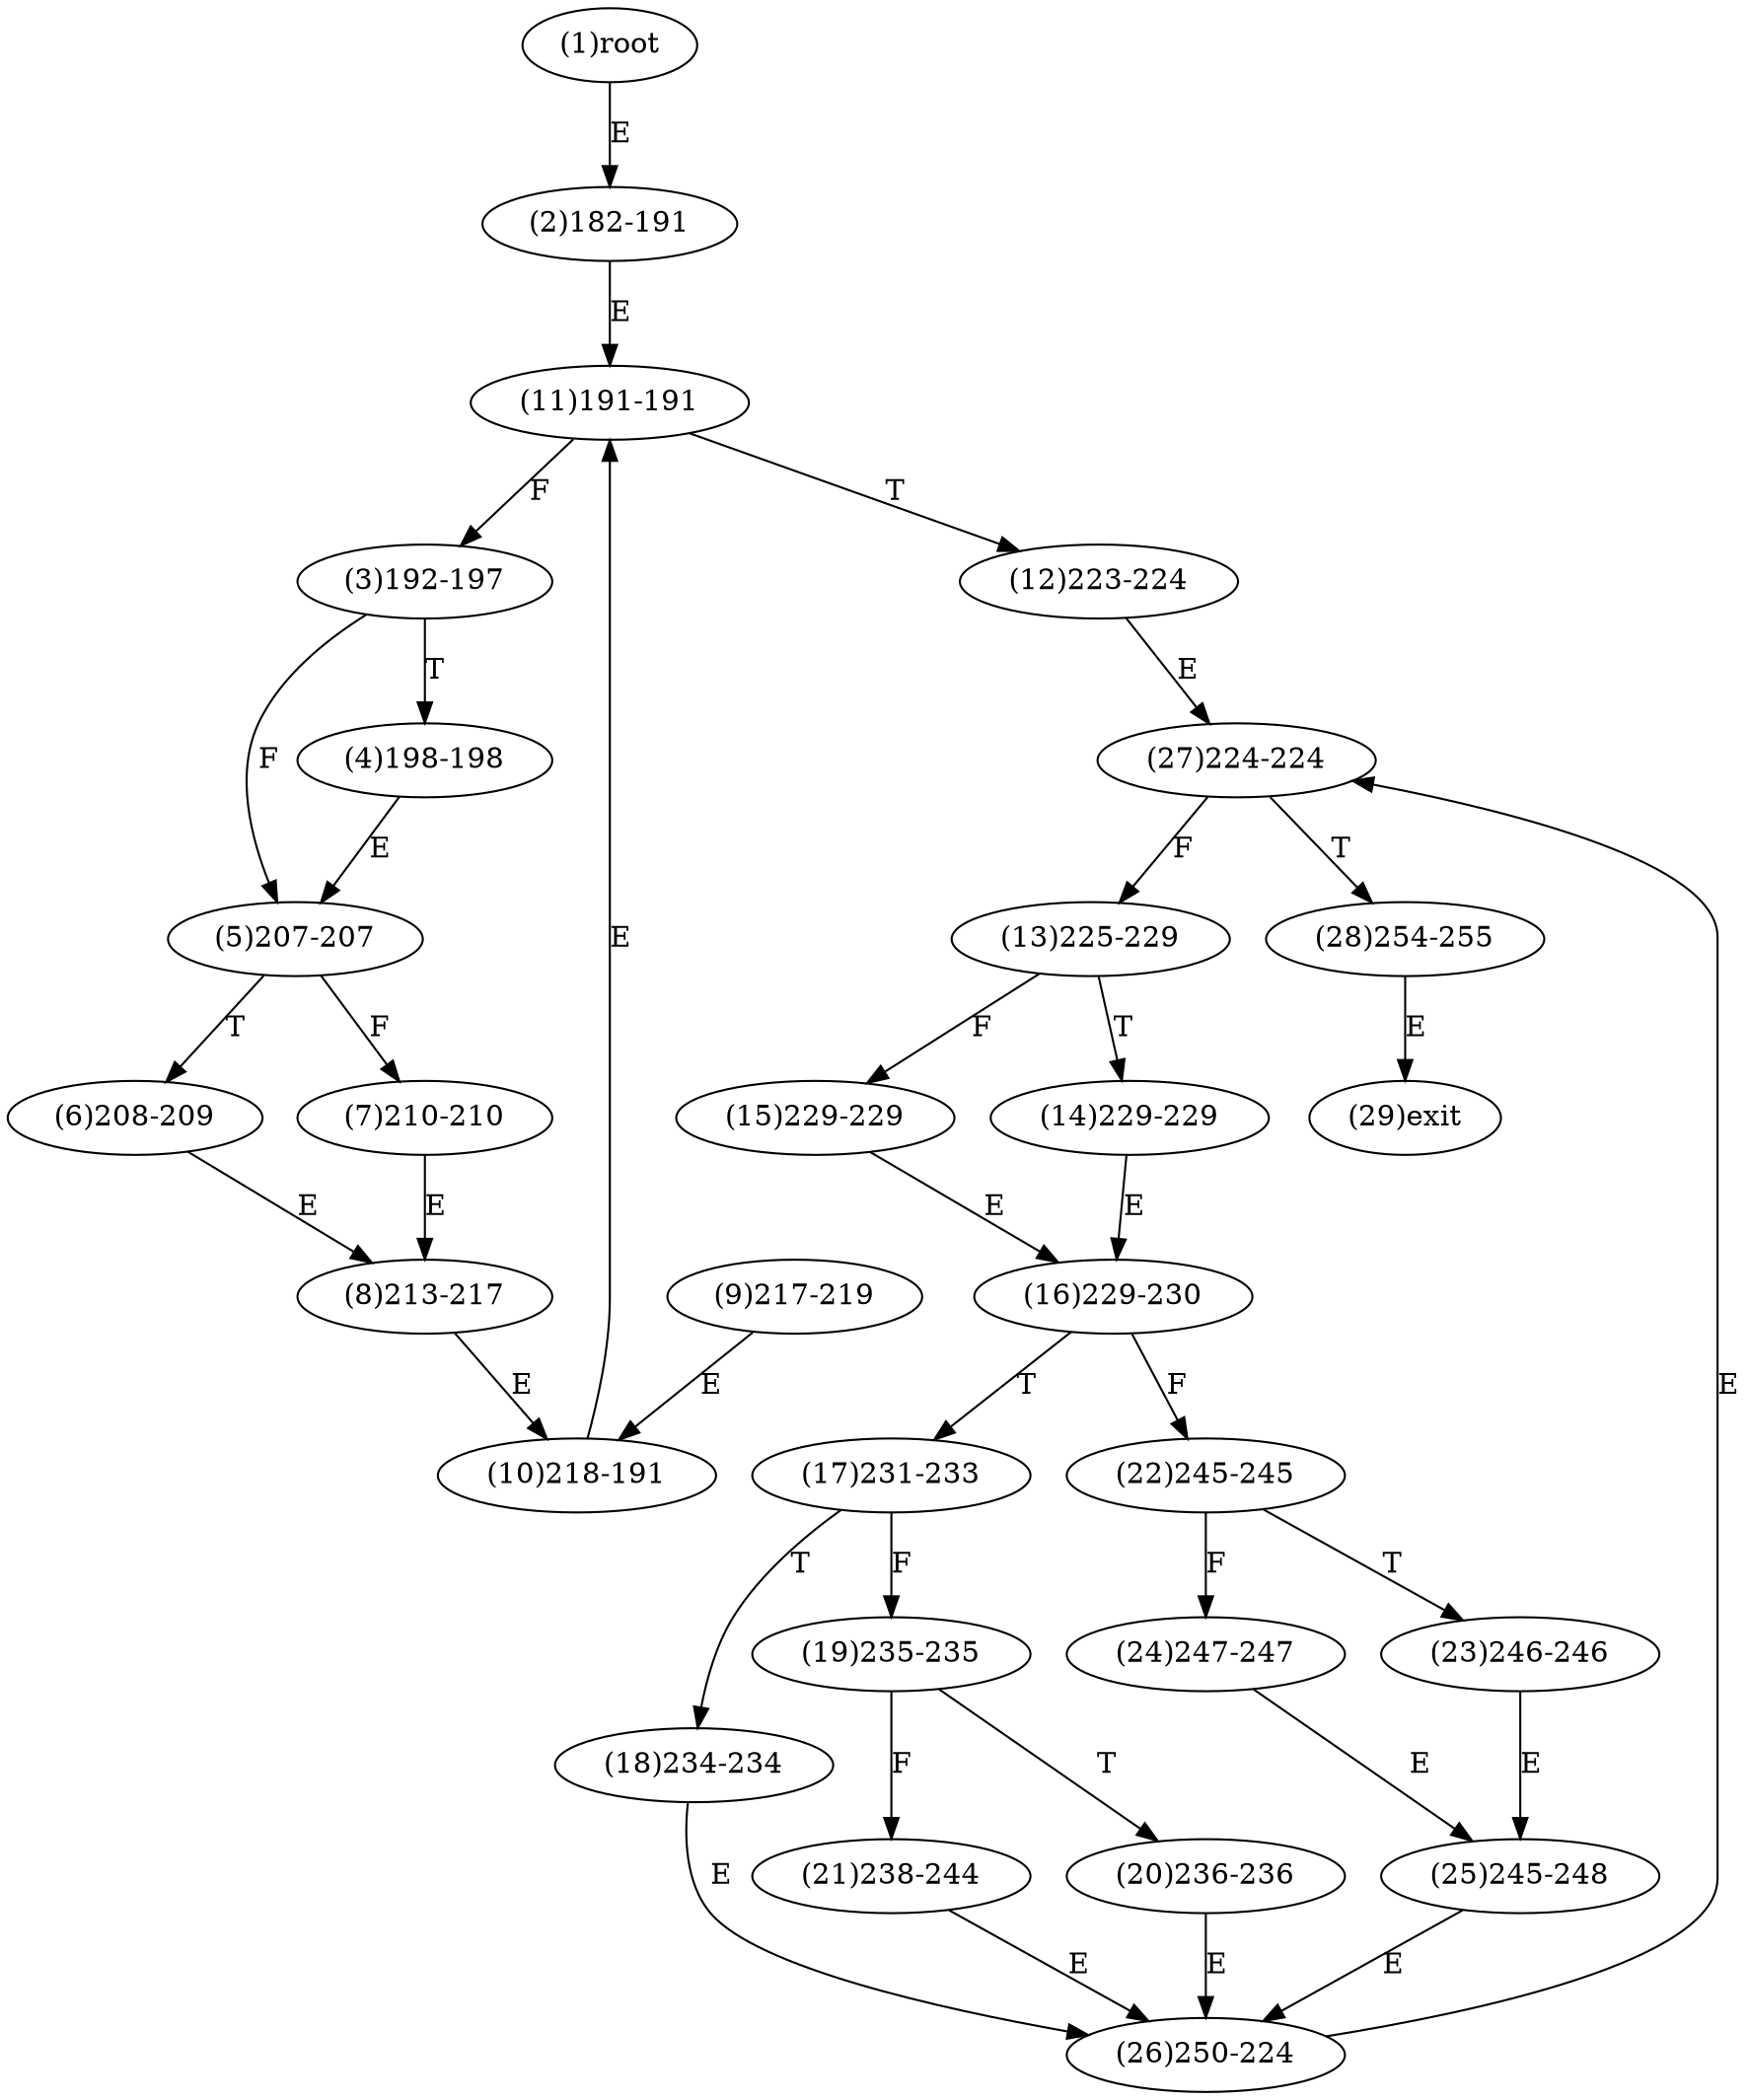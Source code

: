 digraph "" { 
1[ label="(1)root"];
2[ label="(2)182-191"];
3[ label="(3)192-197"];
4[ label="(4)198-198"];
5[ label="(5)207-207"];
6[ label="(6)208-209"];
7[ label="(7)210-210"];
8[ label="(8)213-217"];
9[ label="(9)217-219"];
10[ label="(10)218-191"];
11[ label="(11)191-191"];
12[ label="(12)223-224"];
13[ label="(13)225-229"];
14[ label="(14)229-229"];
15[ label="(15)229-229"];
17[ label="(17)231-233"];
16[ label="(16)229-230"];
19[ label="(19)235-235"];
18[ label="(18)234-234"];
21[ label="(21)238-244"];
20[ label="(20)236-236"];
23[ label="(23)246-246"];
22[ label="(22)245-245"];
25[ label="(25)245-248"];
24[ label="(24)247-247"];
27[ label="(27)224-224"];
26[ label="(26)250-224"];
29[ label="(29)exit"];
28[ label="(28)254-255"];
1->2[ label="E"];
2->11[ label="E"];
3->5[ label="F"];
3->4[ label="T"];
4->5[ label="E"];
5->7[ label="F"];
5->6[ label="T"];
6->8[ label="E"];
7->8[ label="E"];
8->10[ label="E"];
9->10[ label="E"];
10->11[ label="E"];
11->3[ label="F"];
11->12[ label="T"];
12->27[ label="E"];
13->15[ label="F"];
13->14[ label="T"];
14->16[ label="E"];
15->16[ label="E"];
16->22[ label="F"];
16->17[ label="T"];
17->19[ label="F"];
17->18[ label="T"];
18->26[ label="E"];
19->21[ label="F"];
19->20[ label="T"];
20->26[ label="E"];
21->26[ label="E"];
22->24[ label="F"];
22->23[ label="T"];
23->25[ label="E"];
24->25[ label="E"];
25->26[ label="E"];
26->27[ label="E"];
27->13[ label="F"];
27->28[ label="T"];
28->29[ label="E"];
}